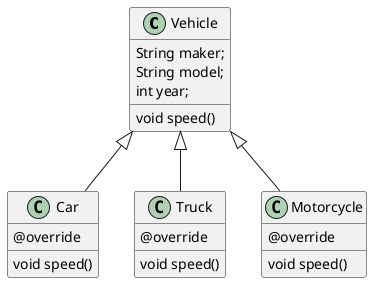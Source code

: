 class_diagram.puml
@startuml
class Vehicle{
    String maker;
    String model;
    int year;
void speed()
}

class Car extends Vehicle{
@override
void speed()

}
class Truck extends Vehicle{
@override
void speed()


}
class Motorcycle extends Vehicle{
@override
void speed()


}
@enduml